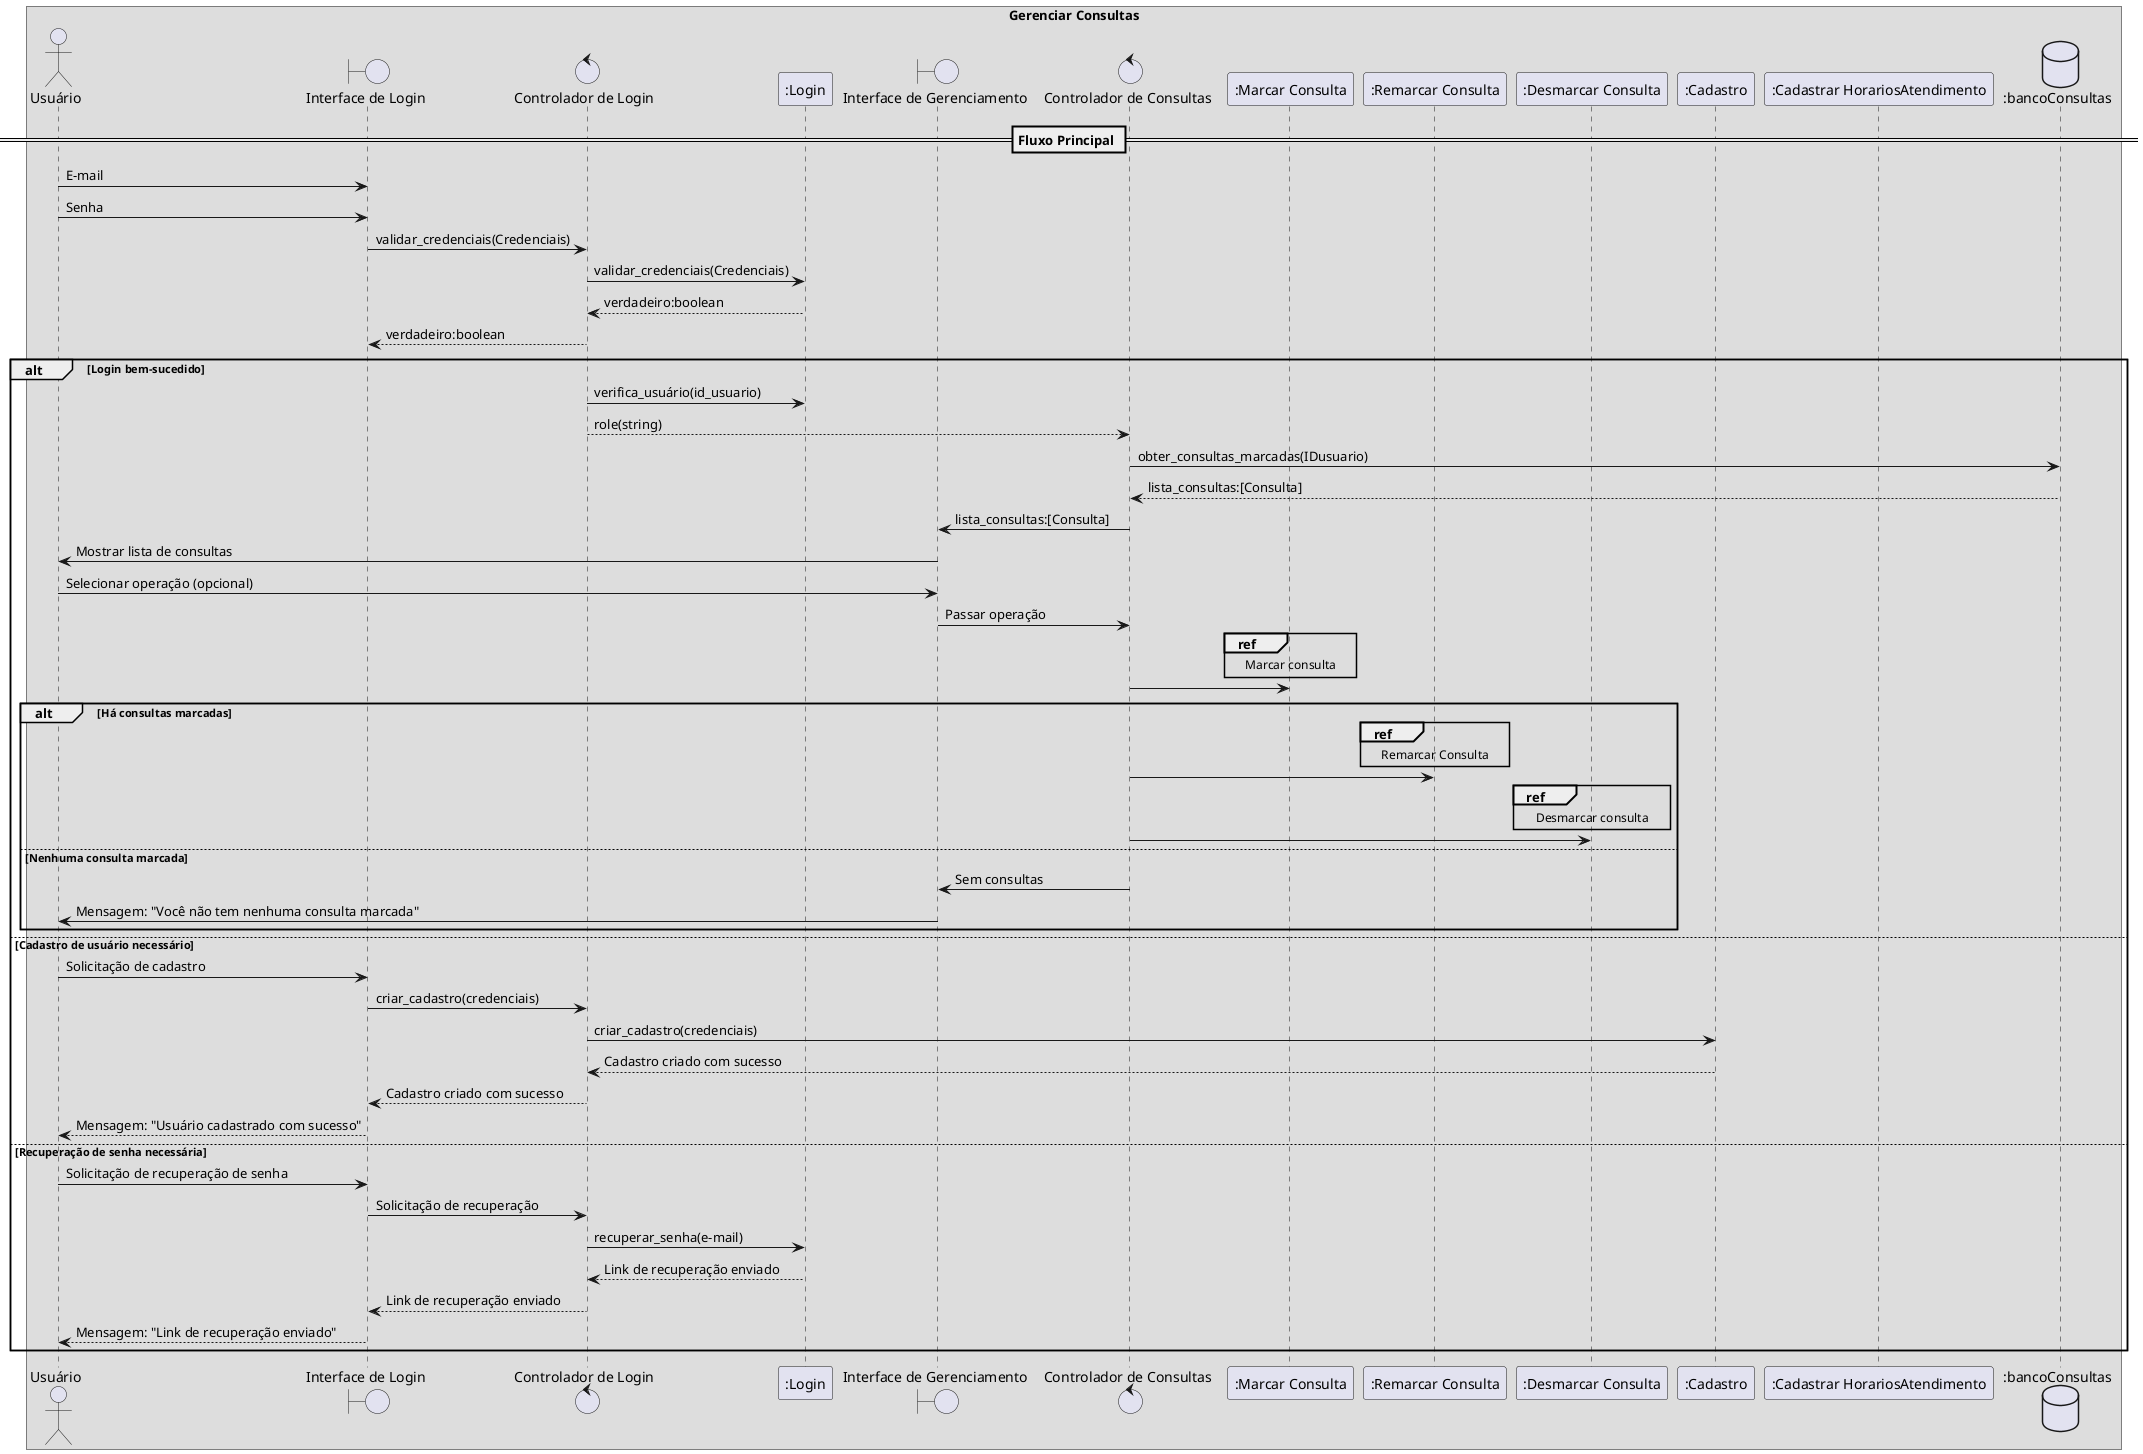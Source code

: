 @startuml
box "Gerenciar Consultas"
actor Usuário
boundary "Interface de Login" as Login
control "Controlador de Login" as ControladorLogin
participant ":Login" as ModuloLogin
boundary "Interface de Gerenciamento" as InterfaceGerenciamento
control "Controlador de Consultas" as Controlador
participant ":Marcar Consulta" as ModuloMarcar
participant ":Remarcar Consulta" as ModuloRemarcar
participant ":Desmarcar Consulta" as ModuloDesmarcar
participant ":Cadastro" as ModuloCadastro
participant ":Cadastrar HorariosAtendimento" as ModuloHorarios
database ":bancoConsultas" as BancoConsultas

== Fluxo Principal ==
Usuário -> Login : E-mail
Usuário -> Login : Senha
Login -> ControladorLogin : validar_credenciais(Credenciais)
ControladorLogin -> ModuloLogin : validar_credenciais(Credenciais)
ModuloLogin --> ControladorLogin : verdadeiro:boolean
ControladorLogin --> Login : verdadeiro:boolean

alt Login bem-sucedido
    ControladorLogin -> ModuloLogin : verifica_usuário(id_usuario)
    ControladorLogin --> Controlador : role(string)
    Controlador -> BancoConsultas : obter_consultas_marcadas(IDusuario)
    BancoConsultas --> Controlador : lista_consultas:[Consulta]
    Controlador -> InterfaceGerenciamento : lista_consultas:[Consulta]
    InterfaceGerenciamento -> Usuário : Mostrar lista de consultas


    Usuário -> InterfaceGerenciamento : Selecionar operação (opcional)
    InterfaceGerenciamento -> Controlador : Passar operação
    ref over ModuloMarcar : Marcar consulta
    Controlador -> ModuloMarcar

    alt Há consultas marcadas
        ref over ModuloRemarcar : Remarcar Consulta
        Controlador -> ModuloRemarcar
        ref over ModuloDesmarcar : Desmarcar consulta
        Controlador -> ModuloDesmarcar
    else Nenhuma consulta marcada
        Controlador -> InterfaceGerenciamento: Sem consultas
        InterfaceGerenciamento -> Usuário : Mensagem: "Você não tem nenhuma consulta marcada"
    end
else Cadastro de usuário necessário
    Usuário -> Login : Solicitação de cadastro
    Login -> ControladorLogin : criar_cadastro(credenciais)
    ControladorLogin -> ModuloCadastro : criar_cadastro(credenciais)
    ModuloCadastro --> ControladorLogin : Cadastro criado com sucesso
    ControladorLogin --> Login : Cadastro criado com sucesso
    Login --> Usuário : Mensagem: "Usuário cadastrado com sucesso"

else Recuperação de senha necessária
    Usuário -> Login : Solicitação de recuperação de senha
    Login -> ControladorLogin : Solicitação de recuperação
    ControladorLogin -> ModuloLogin : recuperar_senha(e-mail)
    ModuloLogin --> ControladorLogin : Link de recuperação enviado
    ControladorLogin --> Login : Link de recuperação enviado
    Login --> Usuário : Mensagem: "Link de recuperação enviado"
end
end box
@enduml